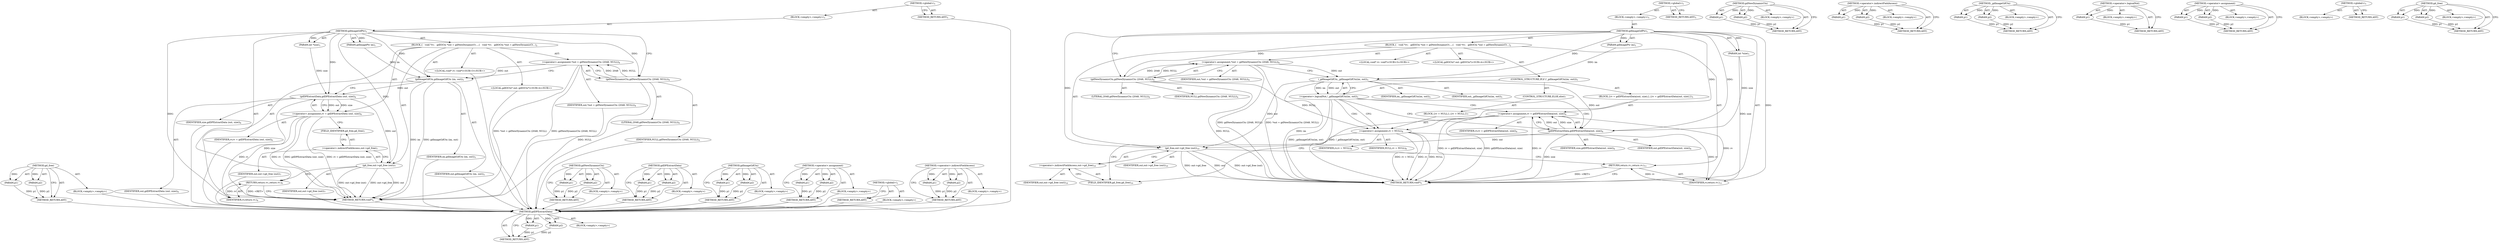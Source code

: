 digraph "gd_free" {
vulnerable_79 [label=<(METHOD,gd_free)>];
vulnerable_80 [label=<(PARAM,p1)>];
vulnerable_81 [label=<(PARAM,p2)>];
vulnerable_82 [label=<(BLOCK,&lt;empty&gt;,&lt;empty&gt;)>];
vulnerable_83 [label=<(METHOD_RETURN,ANY)>];
vulnerable_6 [label=<(METHOD,&lt;global&gt;)<SUB>1</SUB>>];
vulnerable_7 [label=<(BLOCK,&lt;empty&gt;,&lt;empty&gt;)<SUB>1</SUB>>];
vulnerable_8 [label=<(METHOD,gdImageGifPtr)<SUB>1</SUB>>];
vulnerable_9 [label=<(PARAM,gdImagePtr im)<SUB>1</SUB>>];
vulnerable_10 [label=<(PARAM,int *size)<SUB>1</SUB>>];
vulnerable_11 [label=<(BLOCK,{
   void *rv;
   gdIOCtx *out = gdNewDynamicCt...,{
   void *rv;
   gdIOCtx *out = gdNewDynamicCt...)<SUB>2</SUB>>];
vulnerable_12 [label="<(LOCAL,void* rv: void*)<SUB>3</SUB>>"];
vulnerable_13 [label="<(LOCAL,gdIOCtx* out: gdIOCtx*)<SUB>4</SUB>>"];
vulnerable_14 [label=<(&lt;operator&gt;.assignment,*out = gdNewDynamicCtx (2048, NULL))<SUB>4</SUB>>];
vulnerable_15 [label=<(IDENTIFIER,out,*out = gdNewDynamicCtx (2048, NULL))<SUB>4</SUB>>];
vulnerable_16 [label=<(gdNewDynamicCtx,gdNewDynamicCtx (2048, NULL))<SUB>4</SUB>>];
vulnerable_17 [label=<(LITERAL,2048,gdNewDynamicCtx (2048, NULL))<SUB>4</SUB>>];
vulnerable_18 [label=<(IDENTIFIER,NULL,gdNewDynamicCtx (2048, NULL))<SUB>4</SUB>>];
vulnerable_19 [label=<(gdImageGifCtx,gdImageGifCtx (im, out))<SUB>5</SUB>>];
vulnerable_20 [label=<(IDENTIFIER,im,gdImageGifCtx (im, out))<SUB>5</SUB>>];
vulnerable_21 [label=<(IDENTIFIER,out,gdImageGifCtx (im, out))<SUB>5</SUB>>];
vulnerable_22 [label=<(&lt;operator&gt;.assignment,rv = gdDPExtractData (out, size))<SUB>6</SUB>>];
vulnerable_23 [label=<(IDENTIFIER,rv,rv = gdDPExtractData (out, size))<SUB>6</SUB>>];
vulnerable_24 [label=<(gdDPExtractData,gdDPExtractData (out, size))<SUB>6</SUB>>];
vulnerable_25 [label=<(IDENTIFIER,out,gdDPExtractData (out, size))<SUB>6</SUB>>];
vulnerable_26 [label=<(IDENTIFIER,size,gdDPExtractData (out, size))<SUB>6</SUB>>];
vulnerable_27 [label=<(gd_free,out-&gt;gd_free (out))<SUB>7</SUB>>];
vulnerable_28 [label=<(&lt;operator&gt;.indirectFieldAccess,out-&gt;gd_free)<SUB>7</SUB>>];
vulnerable_29 [label=<(IDENTIFIER,out,out-&gt;gd_free (out))<SUB>7</SUB>>];
vulnerable_30 [label=<(FIELD_IDENTIFIER,gd_free,gd_free)<SUB>7</SUB>>];
vulnerable_31 [label=<(IDENTIFIER,out,out-&gt;gd_free (out))<SUB>7</SUB>>];
vulnerable_32 [label=<(RETURN,return rv;,return rv;)<SUB>8</SUB>>];
vulnerable_33 [label=<(IDENTIFIER,rv,return rv;)<SUB>8</SUB>>];
vulnerable_34 [label=<(METHOD_RETURN,void*)<SUB>1</SUB>>];
vulnerable_36 [label=<(METHOD_RETURN,ANY)<SUB>1</SUB>>];
vulnerable_64 [label=<(METHOD,gdNewDynamicCtx)>];
vulnerable_65 [label=<(PARAM,p1)>];
vulnerable_66 [label=<(PARAM,p2)>];
vulnerable_67 [label=<(BLOCK,&lt;empty&gt;,&lt;empty&gt;)>];
vulnerable_68 [label=<(METHOD_RETURN,ANY)>];
vulnerable_74 [label=<(METHOD,gdDPExtractData)>];
vulnerable_75 [label=<(PARAM,p1)>];
vulnerable_76 [label=<(PARAM,p2)>];
vulnerable_77 [label=<(BLOCK,&lt;empty&gt;,&lt;empty&gt;)>];
vulnerable_78 [label=<(METHOD_RETURN,ANY)>];
vulnerable_69 [label=<(METHOD,gdImageGifCtx)>];
vulnerable_70 [label=<(PARAM,p1)>];
vulnerable_71 [label=<(PARAM,p2)>];
vulnerable_72 [label=<(BLOCK,&lt;empty&gt;,&lt;empty&gt;)>];
vulnerable_73 [label=<(METHOD_RETURN,ANY)>];
vulnerable_59 [label=<(METHOD,&lt;operator&gt;.assignment)>];
vulnerable_60 [label=<(PARAM,p1)>];
vulnerable_61 [label=<(PARAM,p2)>];
vulnerable_62 [label=<(BLOCK,&lt;empty&gt;,&lt;empty&gt;)>];
vulnerable_63 [label=<(METHOD_RETURN,ANY)>];
vulnerable_53 [label=<(METHOD,&lt;global&gt;)<SUB>1</SUB>>];
vulnerable_54 [label=<(BLOCK,&lt;empty&gt;,&lt;empty&gt;)>];
vulnerable_55 [label=<(METHOD_RETURN,ANY)>];
vulnerable_84 [label=<(METHOD,&lt;operator&gt;.indirectFieldAccess)>];
vulnerable_85 [label=<(PARAM,p1)>];
vulnerable_86 [label=<(PARAM,p2)>];
vulnerable_87 [label=<(BLOCK,&lt;empty&gt;,&lt;empty&gt;)>];
vulnerable_88 [label=<(METHOD_RETURN,ANY)>];
fixed_86 [label=<(METHOD,gdDPExtractData)>];
fixed_87 [label=<(PARAM,p1)>];
fixed_88 [label=<(PARAM,p2)>];
fixed_89 [label=<(BLOCK,&lt;empty&gt;,&lt;empty&gt;)>];
fixed_90 [label=<(METHOD_RETURN,ANY)>];
fixed_6 [label=<(METHOD,&lt;global&gt;)<SUB>1</SUB>>];
fixed_7 [label=<(BLOCK,&lt;empty&gt;,&lt;empty&gt;)<SUB>1</SUB>>];
fixed_8 [label=<(METHOD,gdImageGifPtr)<SUB>1</SUB>>];
fixed_9 [label=<(PARAM,gdImagePtr im)<SUB>1</SUB>>];
fixed_10 [label=<(PARAM,int *size)<SUB>1</SUB>>];
fixed_11 [label=<(BLOCK,{
   void *rv;
   gdIOCtx *out = gdNewDynamicCt...,{
   void *rv;
   gdIOCtx *out = gdNewDynamicCt...)<SUB>2</SUB>>];
fixed_12 [label="<(LOCAL,void* rv: void*)<SUB>3</SUB>>"];
fixed_13 [label="<(LOCAL,gdIOCtx* out: gdIOCtx*)<SUB>4</SUB>>"];
fixed_14 [label=<(&lt;operator&gt;.assignment,*out = gdNewDynamicCtx (2048, NULL))<SUB>4</SUB>>];
fixed_15 [label=<(IDENTIFIER,out,*out = gdNewDynamicCtx (2048, NULL))<SUB>4</SUB>>];
fixed_16 [label=<(gdNewDynamicCtx,gdNewDynamicCtx (2048, NULL))<SUB>4</SUB>>];
fixed_17 [label=<(LITERAL,2048,gdNewDynamicCtx (2048, NULL))<SUB>4</SUB>>];
fixed_18 [label=<(IDENTIFIER,NULL,gdNewDynamicCtx (2048, NULL))<SUB>4</SUB>>];
fixed_19 [label=<(CONTROL_STRUCTURE,IF,if (!_gdImageGifCtx(im, out)))<SUB>5</SUB>>];
fixed_20 [label=<(&lt;operator&gt;.logicalNot,!_gdImageGifCtx(im, out))<SUB>5</SUB>>];
fixed_21 [label=<(_gdImageGifCtx,_gdImageGifCtx(im, out))<SUB>5</SUB>>];
fixed_22 [label=<(IDENTIFIER,im,_gdImageGifCtx(im, out))<SUB>5</SUB>>];
fixed_23 [label=<(IDENTIFIER,out,_gdImageGifCtx(im, out))<SUB>5</SUB>>];
fixed_24 [label=<(BLOCK,{
		rv = gdDPExtractData(out, size);
	},{
		rv = gdDPExtractData(out, size);
	})<SUB>5</SUB>>];
fixed_25 [label=<(&lt;operator&gt;.assignment,rv = gdDPExtractData(out, size))<SUB>6</SUB>>];
fixed_26 [label=<(IDENTIFIER,rv,rv = gdDPExtractData(out, size))<SUB>6</SUB>>];
fixed_27 [label=<(gdDPExtractData,gdDPExtractData(out, size))<SUB>6</SUB>>];
fixed_28 [label=<(IDENTIFIER,out,gdDPExtractData(out, size))<SUB>6</SUB>>];
fixed_29 [label=<(IDENTIFIER,size,gdDPExtractData(out, size))<SUB>6</SUB>>];
fixed_30 [label=<(CONTROL_STRUCTURE,ELSE,else)<SUB>7</SUB>>];
fixed_31 [label=<(BLOCK,{
		rv = NULL;
	},{
		rv = NULL;
	})<SUB>7</SUB>>];
fixed_32 [label=<(&lt;operator&gt;.assignment,rv = NULL)<SUB>8</SUB>>];
fixed_33 [label=<(IDENTIFIER,rv,rv = NULL)<SUB>8</SUB>>];
fixed_34 [label=<(IDENTIFIER,NULL,rv = NULL)<SUB>8</SUB>>];
fixed_35 [label=<(gd_free,out-&gt;gd_free (out))<SUB>10</SUB>>];
fixed_36 [label=<(&lt;operator&gt;.indirectFieldAccess,out-&gt;gd_free)<SUB>10</SUB>>];
fixed_37 [label=<(IDENTIFIER,out,out-&gt;gd_free (out))<SUB>10</SUB>>];
fixed_38 [label=<(FIELD_IDENTIFIER,gd_free,gd_free)<SUB>10</SUB>>];
fixed_39 [label=<(IDENTIFIER,out,out-&gt;gd_free (out))<SUB>10</SUB>>];
fixed_40 [label=<(RETURN,return rv;,return rv;)<SUB>11</SUB>>];
fixed_41 [label=<(IDENTIFIER,rv,return rv;)<SUB>11</SUB>>];
fixed_42 [label=<(METHOD_RETURN,void*)<SUB>1</SUB>>];
fixed_44 [label=<(METHOD_RETURN,ANY)<SUB>1</SUB>>];
fixed_72 [label=<(METHOD,gdNewDynamicCtx)>];
fixed_73 [label=<(PARAM,p1)>];
fixed_74 [label=<(PARAM,p2)>];
fixed_75 [label=<(BLOCK,&lt;empty&gt;,&lt;empty&gt;)>];
fixed_76 [label=<(METHOD_RETURN,ANY)>];
fixed_96 [label=<(METHOD,&lt;operator&gt;.indirectFieldAccess)>];
fixed_97 [label=<(PARAM,p1)>];
fixed_98 [label=<(PARAM,p2)>];
fixed_99 [label=<(BLOCK,&lt;empty&gt;,&lt;empty&gt;)>];
fixed_100 [label=<(METHOD_RETURN,ANY)>];
fixed_81 [label=<(METHOD,_gdImageGifCtx)>];
fixed_82 [label=<(PARAM,p1)>];
fixed_83 [label=<(PARAM,p2)>];
fixed_84 [label=<(BLOCK,&lt;empty&gt;,&lt;empty&gt;)>];
fixed_85 [label=<(METHOD_RETURN,ANY)>];
fixed_77 [label=<(METHOD,&lt;operator&gt;.logicalNot)>];
fixed_78 [label=<(PARAM,p1)>];
fixed_79 [label=<(BLOCK,&lt;empty&gt;,&lt;empty&gt;)>];
fixed_80 [label=<(METHOD_RETURN,ANY)>];
fixed_67 [label=<(METHOD,&lt;operator&gt;.assignment)>];
fixed_68 [label=<(PARAM,p1)>];
fixed_69 [label=<(PARAM,p2)>];
fixed_70 [label=<(BLOCK,&lt;empty&gt;,&lt;empty&gt;)>];
fixed_71 [label=<(METHOD_RETURN,ANY)>];
fixed_61 [label=<(METHOD,&lt;global&gt;)<SUB>1</SUB>>];
fixed_62 [label=<(BLOCK,&lt;empty&gt;,&lt;empty&gt;)>];
fixed_63 [label=<(METHOD_RETURN,ANY)>];
fixed_91 [label=<(METHOD,gd_free)>];
fixed_92 [label=<(PARAM,p1)>];
fixed_93 [label=<(PARAM,p2)>];
fixed_94 [label=<(BLOCK,&lt;empty&gt;,&lt;empty&gt;)>];
fixed_95 [label=<(METHOD_RETURN,ANY)>];
vulnerable_79 -> vulnerable_80  [key=0, label="AST: "];
vulnerable_79 -> vulnerable_80  [key=1, label="DDG: "];
vulnerable_79 -> vulnerable_82  [key=0, label="AST: "];
vulnerable_79 -> vulnerable_81  [key=0, label="AST: "];
vulnerable_79 -> vulnerable_81  [key=1, label="DDG: "];
vulnerable_79 -> vulnerable_83  [key=0, label="AST: "];
vulnerable_79 -> vulnerable_83  [key=1, label="CFG: "];
vulnerable_80 -> vulnerable_83  [key=0, label="DDG: p1"];
vulnerable_81 -> vulnerable_83  [key=0, label="DDG: p2"];
vulnerable_82 -> fixed_86  [key=0];
vulnerable_83 -> fixed_86  [key=0];
vulnerable_6 -> vulnerable_7  [key=0, label="AST: "];
vulnerable_6 -> vulnerable_36  [key=0, label="AST: "];
vulnerable_6 -> vulnerable_36  [key=1, label="CFG: "];
vulnerable_7 -> vulnerable_8  [key=0, label="AST: "];
vulnerable_8 -> vulnerable_9  [key=0, label="AST: "];
vulnerable_8 -> vulnerable_9  [key=1, label="DDG: "];
vulnerable_8 -> vulnerable_10  [key=0, label="AST: "];
vulnerable_8 -> vulnerable_10  [key=1, label="DDG: "];
vulnerable_8 -> vulnerable_11  [key=0, label="AST: "];
vulnerable_8 -> vulnerable_34  [key=0, label="AST: "];
vulnerable_8 -> vulnerable_16  [key=0, label="CFG: "];
vulnerable_8 -> vulnerable_16  [key=1, label="DDG: "];
vulnerable_8 -> vulnerable_19  [key=0, label="DDG: "];
vulnerable_8 -> vulnerable_27  [key=0, label="DDG: "];
vulnerable_8 -> vulnerable_33  [key=0, label="DDG: "];
vulnerable_8 -> vulnerable_24  [key=0, label="DDG: "];
vulnerable_9 -> vulnerable_19  [key=0, label="DDG: im"];
vulnerable_10 -> vulnerable_24  [key=0, label="DDG: size"];
vulnerable_11 -> vulnerable_12  [key=0, label="AST: "];
vulnerable_11 -> vulnerable_13  [key=0, label="AST: "];
vulnerable_11 -> vulnerable_14  [key=0, label="AST: "];
vulnerable_11 -> vulnerable_19  [key=0, label="AST: "];
vulnerable_11 -> vulnerable_22  [key=0, label="AST: "];
vulnerable_11 -> vulnerable_27  [key=0, label="AST: "];
vulnerable_11 -> vulnerable_32  [key=0, label="AST: "];
vulnerable_12 -> fixed_86  [key=0];
vulnerable_13 -> fixed_86  [key=0];
vulnerable_14 -> vulnerable_15  [key=0, label="AST: "];
vulnerable_14 -> vulnerable_16  [key=0, label="AST: "];
vulnerable_14 -> vulnerable_19  [key=0, label="CFG: "];
vulnerable_14 -> vulnerable_19  [key=1, label="DDG: out"];
vulnerable_14 -> vulnerable_34  [key=0, label="DDG: gdNewDynamicCtx (2048, NULL)"];
vulnerable_14 -> vulnerable_34  [key=1, label="DDG: *out = gdNewDynamicCtx (2048, NULL)"];
vulnerable_15 -> fixed_86  [key=0];
vulnerable_16 -> vulnerable_17  [key=0, label="AST: "];
vulnerable_16 -> vulnerable_18  [key=0, label="AST: "];
vulnerable_16 -> vulnerable_14  [key=0, label="CFG: "];
vulnerable_16 -> vulnerable_14  [key=1, label="DDG: 2048"];
vulnerable_16 -> vulnerable_14  [key=2, label="DDG: NULL"];
vulnerable_16 -> vulnerable_34  [key=0, label="DDG: NULL"];
vulnerable_17 -> fixed_86  [key=0];
vulnerable_18 -> fixed_86  [key=0];
vulnerable_19 -> vulnerable_20  [key=0, label="AST: "];
vulnerable_19 -> vulnerable_21  [key=0, label="AST: "];
vulnerable_19 -> vulnerable_24  [key=0, label="CFG: "];
vulnerable_19 -> vulnerable_24  [key=1, label="DDG: out"];
vulnerable_19 -> vulnerable_34  [key=0, label="DDG: im"];
vulnerable_19 -> vulnerable_34  [key=1, label="DDG: gdImageGifCtx (im, out)"];
vulnerable_20 -> fixed_86  [key=0];
vulnerable_21 -> fixed_86  [key=0];
vulnerable_22 -> vulnerable_23  [key=0, label="AST: "];
vulnerable_22 -> vulnerable_24  [key=0, label="AST: "];
vulnerable_22 -> vulnerable_30  [key=0, label="CFG: "];
vulnerable_22 -> vulnerable_34  [key=0, label="DDG: rv"];
vulnerable_22 -> vulnerable_34  [key=1, label="DDG: gdDPExtractData (out, size)"];
vulnerable_22 -> vulnerable_34  [key=2, label="DDG: rv = gdDPExtractData (out, size)"];
vulnerable_22 -> vulnerable_33  [key=0, label="DDG: rv"];
vulnerable_23 -> fixed_86  [key=0];
vulnerable_24 -> vulnerable_25  [key=0, label="AST: "];
vulnerable_24 -> vulnerable_26  [key=0, label="AST: "];
vulnerable_24 -> vulnerable_22  [key=0, label="CFG: "];
vulnerable_24 -> vulnerable_22  [key=1, label="DDG: out"];
vulnerable_24 -> vulnerable_22  [key=2, label="DDG: size"];
vulnerable_24 -> vulnerable_34  [key=0, label="DDG: size"];
vulnerable_24 -> vulnerable_27  [key=0, label="DDG: out"];
vulnerable_25 -> fixed_86  [key=0];
vulnerable_26 -> fixed_86  [key=0];
vulnerable_27 -> vulnerable_28  [key=0, label="AST: "];
vulnerable_27 -> vulnerable_31  [key=0, label="AST: "];
vulnerable_27 -> vulnerable_32  [key=0, label="CFG: "];
vulnerable_27 -> vulnerable_34  [key=0, label="DDG: out-&gt;gd_free"];
vulnerable_27 -> vulnerable_34  [key=1, label="DDG: out"];
vulnerable_27 -> vulnerable_34  [key=2, label="DDG: out-&gt;gd_free (out)"];
vulnerable_28 -> vulnerable_29  [key=0, label="AST: "];
vulnerable_28 -> vulnerable_30  [key=0, label="AST: "];
vulnerable_28 -> vulnerable_27  [key=0, label="CFG: "];
vulnerable_29 -> fixed_86  [key=0];
vulnerable_30 -> vulnerable_28  [key=0, label="CFG: "];
vulnerable_31 -> fixed_86  [key=0];
vulnerable_32 -> vulnerable_33  [key=0, label="AST: "];
vulnerable_32 -> vulnerable_34  [key=0, label="CFG: "];
vulnerable_32 -> vulnerable_34  [key=1, label="DDG: &lt;RET&gt;"];
vulnerable_33 -> vulnerable_32  [key=0, label="DDG: rv"];
vulnerable_34 -> fixed_86  [key=0];
vulnerable_36 -> fixed_86  [key=0];
vulnerable_64 -> vulnerable_65  [key=0, label="AST: "];
vulnerable_64 -> vulnerable_65  [key=1, label="DDG: "];
vulnerable_64 -> vulnerable_67  [key=0, label="AST: "];
vulnerable_64 -> vulnerable_66  [key=0, label="AST: "];
vulnerable_64 -> vulnerable_66  [key=1, label="DDG: "];
vulnerable_64 -> vulnerable_68  [key=0, label="AST: "];
vulnerable_64 -> vulnerable_68  [key=1, label="CFG: "];
vulnerable_65 -> vulnerable_68  [key=0, label="DDG: p1"];
vulnerable_66 -> vulnerable_68  [key=0, label="DDG: p2"];
vulnerable_67 -> fixed_86  [key=0];
vulnerable_68 -> fixed_86  [key=0];
vulnerable_74 -> vulnerable_75  [key=0, label="AST: "];
vulnerable_74 -> vulnerable_75  [key=1, label="DDG: "];
vulnerable_74 -> vulnerable_77  [key=0, label="AST: "];
vulnerable_74 -> vulnerable_76  [key=0, label="AST: "];
vulnerable_74 -> vulnerable_76  [key=1, label="DDG: "];
vulnerable_74 -> vulnerable_78  [key=0, label="AST: "];
vulnerable_74 -> vulnerable_78  [key=1, label="CFG: "];
vulnerable_75 -> vulnerable_78  [key=0, label="DDG: p1"];
vulnerable_76 -> vulnerable_78  [key=0, label="DDG: p2"];
vulnerable_77 -> fixed_86  [key=0];
vulnerable_78 -> fixed_86  [key=0];
vulnerable_69 -> vulnerable_70  [key=0, label="AST: "];
vulnerable_69 -> vulnerable_70  [key=1, label="DDG: "];
vulnerable_69 -> vulnerable_72  [key=0, label="AST: "];
vulnerable_69 -> vulnerable_71  [key=0, label="AST: "];
vulnerable_69 -> vulnerable_71  [key=1, label="DDG: "];
vulnerable_69 -> vulnerable_73  [key=0, label="AST: "];
vulnerable_69 -> vulnerable_73  [key=1, label="CFG: "];
vulnerable_70 -> vulnerable_73  [key=0, label="DDG: p1"];
vulnerable_71 -> vulnerable_73  [key=0, label="DDG: p2"];
vulnerable_72 -> fixed_86  [key=0];
vulnerable_73 -> fixed_86  [key=0];
vulnerable_59 -> vulnerable_60  [key=0, label="AST: "];
vulnerable_59 -> vulnerable_60  [key=1, label="DDG: "];
vulnerable_59 -> vulnerable_62  [key=0, label="AST: "];
vulnerable_59 -> vulnerable_61  [key=0, label="AST: "];
vulnerable_59 -> vulnerable_61  [key=1, label="DDG: "];
vulnerable_59 -> vulnerable_63  [key=0, label="AST: "];
vulnerable_59 -> vulnerable_63  [key=1, label="CFG: "];
vulnerable_60 -> vulnerable_63  [key=0, label="DDG: p1"];
vulnerable_61 -> vulnerable_63  [key=0, label="DDG: p2"];
vulnerable_62 -> fixed_86  [key=0];
vulnerable_63 -> fixed_86  [key=0];
vulnerable_53 -> vulnerable_54  [key=0, label="AST: "];
vulnerable_53 -> vulnerable_55  [key=0, label="AST: "];
vulnerable_53 -> vulnerable_55  [key=1, label="CFG: "];
vulnerable_54 -> fixed_86  [key=0];
vulnerable_55 -> fixed_86  [key=0];
vulnerable_84 -> vulnerable_85  [key=0, label="AST: "];
vulnerable_84 -> vulnerable_85  [key=1, label="DDG: "];
vulnerable_84 -> vulnerable_87  [key=0, label="AST: "];
vulnerable_84 -> vulnerable_86  [key=0, label="AST: "];
vulnerable_84 -> vulnerable_86  [key=1, label="DDG: "];
vulnerable_84 -> vulnerable_88  [key=0, label="AST: "];
vulnerable_84 -> vulnerable_88  [key=1, label="CFG: "];
vulnerable_85 -> vulnerable_88  [key=0, label="DDG: p1"];
vulnerable_86 -> vulnerable_88  [key=0, label="DDG: p2"];
vulnerable_87 -> fixed_86  [key=0];
vulnerable_88 -> fixed_86  [key=0];
fixed_86 -> fixed_87  [key=0, label="AST: "];
fixed_86 -> fixed_87  [key=1, label="DDG: "];
fixed_86 -> fixed_89  [key=0, label="AST: "];
fixed_86 -> fixed_88  [key=0, label="AST: "];
fixed_86 -> fixed_88  [key=1, label="DDG: "];
fixed_86 -> fixed_90  [key=0, label="AST: "];
fixed_86 -> fixed_90  [key=1, label="CFG: "];
fixed_87 -> fixed_90  [key=0, label="DDG: p1"];
fixed_88 -> fixed_90  [key=0, label="DDG: p2"];
fixed_6 -> fixed_7  [key=0, label="AST: "];
fixed_6 -> fixed_44  [key=0, label="AST: "];
fixed_6 -> fixed_44  [key=1, label="CFG: "];
fixed_7 -> fixed_8  [key=0, label="AST: "];
fixed_8 -> fixed_9  [key=0, label="AST: "];
fixed_8 -> fixed_9  [key=1, label="DDG: "];
fixed_8 -> fixed_10  [key=0, label="AST: "];
fixed_8 -> fixed_10  [key=1, label="DDG: "];
fixed_8 -> fixed_11  [key=0, label="AST: "];
fixed_8 -> fixed_42  [key=0, label="AST: "];
fixed_8 -> fixed_16  [key=0, label="CFG: "];
fixed_8 -> fixed_16  [key=1, label="DDG: "];
fixed_8 -> fixed_35  [key=0, label="DDG: "];
fixed_8 -> fixed_41  [key=0, label="DDG: "];
fixed_8 -> fixed_21  [key=0, label="DDG: "];
fixed_8 -> fixed_32  [key=0, label="DDG: "];
fixed_8 -> fixed_27  [key=0, label="DDG: "];
fixed_9 -> fixed_21  [key=0, label="DDG: im"];
fixed_10 -> fixed_42  [key=0, label="DDG: size"];
fixed_10 -> fixed_27  [key=0, label="DDG: size"];
fixed_11 -> fixed_12  [key=0, label="AST: "];
fixed_11 -> fixed_13  [key=0, label="AST: "];
fixed_11 -> fixed_14  [key=0, label="AST: "];
fixed_11 -> fixed_19  [key=0, label="AST: "];
fixed_11 -> fixed_35  [key=0, label="AST: "];
fixed_11 -> fixed_40  [key=0, label="AST: "];
fixed_14 -> fixed_15  [key=0, label="AST: "];
fixed_14 -> fixed_16  [key=0, label="AST: "];
fixed_14 -> fixed_21  [key=0, label="CFG: "];
fixed_14 -> fixed_21  [key=1, label="DDG: out"];
fixed_14 -> fixed_42  [key=0, label="DDG: gdNewDynamicCtx (2048, NULL)"];
fixed_14 -> fixed_42  [key=1, label="DDG: *out = gdNewDynamicCtx (2048, NULL)"];
fixed_16 -> fixed_17  [key=0, label="AST: "];
fixed_16 -> fixed_18  [key=0, label="AST: "];
fixed_16 -> fixed_14  [key=0, label="CFG: "];
fixed_16 -> fixed_14  [key=1, label="DDG: 2048"];
fixed_16 -> fixed_14  [key=2, label="DDG: NULL"];
fixed_16 -> fixed_42  [key=0, label="DDG: NULL"];
fixed_16 -> fixed_32  [key=0, label="DDG: NULL"];
fixed_19 -> fixed_20  [key=0, label="AST: "];
fixed_19 -> fixed_24  [key=0, label="AST: "];
fixed_19 -> fixed_30  [key=0, label="AST: "];
fixed_20 -> fixed_21  [key=0, label="AST: "];
fixed_20 -> fixed_27  [key=0, label="CFG: "];
fixed_20 -> fixed_27  [key=1, label="CDG: "];
fixed_20 -> fixed_32  [key=0, label="CFG: "];
fixed_20 -> fixed_32  [key=1, label="CDG: "];
fixed_20 -> fixed_42  [key=0, label="DDG: _gdImageGifCtx(im, out)"];
fixed_20 -> fixed_42  [key=1, label="DDG: !_gdImageGifCtx(im, out)"];
fixed_20 -> fixed_25  [key=0, label="CDG: "];
fixed_21 -> fixed_22  [key=0, label="AST: "];
fixed_21 -> fixed_23  [key=0, label="AST: "];
fixed_21 -> fixed_20  [key=0, label="CFG: "];
fixed_21 -> fixed_20  [key=1, label="DDG: im"];
fixed_21 -> fixed_20  [key=2, label="DDG: out"];
fixed_21 -> fixed_42  [key=0, label="DDG: im"];
fixed_21 -> fixed_35  [key=0, label="DDG: out"];
fixed_21 -> fixed_27  [key=0, label="DDG: out"];
fixed_24 -> fixed_25  [key=0, label="AST: "];
fixed_25 -> fixed_26  [key=0, label="AST: "];
fixed_25 -> fixed_27  [key=0, label="AST: "];
fixed_25 -> fixed_38  [key=0, label="CFG: "];
fixed_25 -> fixed_42  [key=0, label="DDG: rv"];
fixed_25 -> fixed_42  [key=1, label="DDG: gdDPExtractData(out, size)"];
fixed_25 -> fixed_42  [key=2, label="DDG: rv = gdDPExtractData(out, size)"];
fixed_25 -> fixed_41  [key=0, label="DDG: rv"];
fixed_27 -> fixed_28  [key=0, label="AST: "];
fixed_27 -> fixed_29  [key=0, label="AST: "];
fixed_27 -> fixed_25  [key=0, label="CFG: "];
fixed_27 -> fixed_25  [key=1, label="DDG: out"];
fixed_27 -> fixed_25  [key=2, label="DDG: size"];
fixed_27 -> fixed_42  [key=0, label="DDG: size"];
fixed_27 -> fixed_35  [key=0, label="DDG: out"];
fixed_30 -> fixed_31  [key=0, label="AST: "];
fixed_31 -> fixed_32  [key=0, label="AST: "];
fixed_32 -> fixed_33  [key=0, label="AST: "];
fixed_32 -> fixed_34  [key=0, label="AST: "];
fixed_32 -> fixed_38  [key=0, label="CFG: "];
fixed_32 -> fixed_42  [key=0, label="DDG: rv"];
fixed_32 -> fixed_42  [key=1, label="DDG: NULL"];
fixed_32 -> fixed_42  [key=2, label="DDG: rv = NULL"];
fixed_32 -> fixed_41  [key=0, label="DDG: rv"];
fixed_35 -> fixed_36  [key=0, label="AST: "];
fixed_35 -> fixed_39  [key=0, label="AST: "];
fixed_35 -> fixed_40  [key=0, label="CFG: "];
fixed_35 -> fixed_42  [key=0, label="DDG: out-&gt;gd_free"];
fixed_35 -> fixed_42  [key=1, label="DDG: out"];
fixed_35 -> fixed_42  [key=2, label="DDG: out-&gt;gd_free (out)"];
fixed_36 -> fixed_37  [key=0, label="AST: "];
fixed_36 -> fixed_38  [key=0, label="AST: "];
fixed_36 -> fixed_35  [key=0, label="CFG: "];
fixed_38 -> fixed_36  [key=0, label="CFG: "];
fixed_40 -> fixed_41  [key=0, label="AST: "];
fixed_40 -> fixed_42  [key=0, label="CFG: "];
fixed_40 -> fixed_42  [key=1, label="DDG: &lt;RET&gt;"];
fixed_41 -> fixed_40  [key=0, label="DDG: rv"];
fixed_72 -> fixed_73  [key=0, label="AST: "];
fixed_72 -> fixed_73  [key=1, label="DDG: "];
fixed_72 -> fixed_75  [key=0, label="AST: "];
fixed_72 -> fixed_74  [key=0, label="AST: "];
fixed_72 -> fixed_74  [key=1, label="DDG: "];
fixed_72 -> fixed_76  [key=0, label="AST: "];
fixed_72 -> fixed_76  [key=1, label="CFG: "];
fixed_73 -> fixed_76  [key=0, label="DDG: p1"];
fixed_74 -> fixed_76  [key=0, label="DDG: p2"];
fixed_96 -> fixed_97  [key=0, label="AST: "];
fixed_96 -> fixed_97  [key=1, label="DDG: "];
fixed_96 -> fixed_99  [key=0, label="AST: "];
fixed_96 -> fixed_98  [key=0, label="AST: "];
fixed_96 -> fixed_98  [key=1, label="DDG: "];
fixed_96 -> fixed_100  [key=0, label="AST: "];
fixed_96 -> fixed_100  [key=1, label="CFG: "];
fixed_97 -> fixed_100  [key=0, label="DDG: p1"];
fixed_98 -> fixed_100  [key=0, label="DDG: p2"];
fixed_81 -> fixed_82  [key=0, label="AST: "];
fixed_81 -> fixed_82  [key=1, label="DDG: "];
fixed_81 -> fixed_84  [key=0, label="AST: "];
fixed_81 -> fixed_83  [key=0, label="AST: "];
fixed_81 -> fixed_83  [key=1, label="DDG: "];
fixed_81 -> fixed_85  [key=0, label="AST: "];
fixed_81 -> fixed_85  [key=1, label="CFG: "];
fixed_82 -> fixed_85  [key=0, label="DDG: p1"];
fixed_83 -> fixed_85  [key=0, label="DDG: p2"];
fixed_77 -> fixed_78  [key=0, label="AST: "];
fixed_77 -> fixed_78  [key=1, label="DDG: "];
fixed_77 -> fixed_79  [key=0, label="AST: "];
fixed_77 -> fixed_80  [key=0, label="AST: "];
fixed_77 -> fixed_80  [key=1, label="CFG: "];
fixed_78 -> fixed_80  [key=0, label="DDG: p1"];
fixed_67 -> fixed_68  [key=0, label="AST: "];
fixed_67 -> fixed_68  [key=1, label="DDG: "];
fixed_67 -> fixed_70  [key=0, label="AST: "];
fixed_67 -> fixed_69  [key=0, label="AST: "];
fixed_67 -> fixed_69  [key=1, label="DDG: "];
fixed_67 -> fixed_71  [key=0, label="AST: "];
fixed_67 -> fixed_71  [key=1, label="CFG: "];
fixed_68 -> fixed_71  [key=0, label="DDG: p1"];
fixed_69 -> fixed_71  [key=0, label="DDG: p2"];
fixed_61 -> fixed_62  [key=0, label="AST: "];
fixed_61 -> fixed_63  [key=0, label="AST: "];
fixed_61 -> fixed_63  [key=1, label="CFG: "];
fixed_91 -> fixed_92  [key=0, label="AST: "];
fixed_91 -> fixed_92  [key=1, label="DDG: "];
fixed_91 -> fixed_94  [key=0, label="AST: "];
fixed_91 -> fixed_93  [key=0, label="AST: "];
fixed_91 -> fixed_93  [key=1, label="DDG: "];
fixed_91 -> fixed_95  [key=0, label="AST: "];
fixed_91 -> fixed_95  [key=1, label="CFG: "];
fixed_92 -> fixed_95  [key=0, label="DDG: p1"];
fixed_93 -> fixed_95  [key=0, label="DDG: p2"];
}
